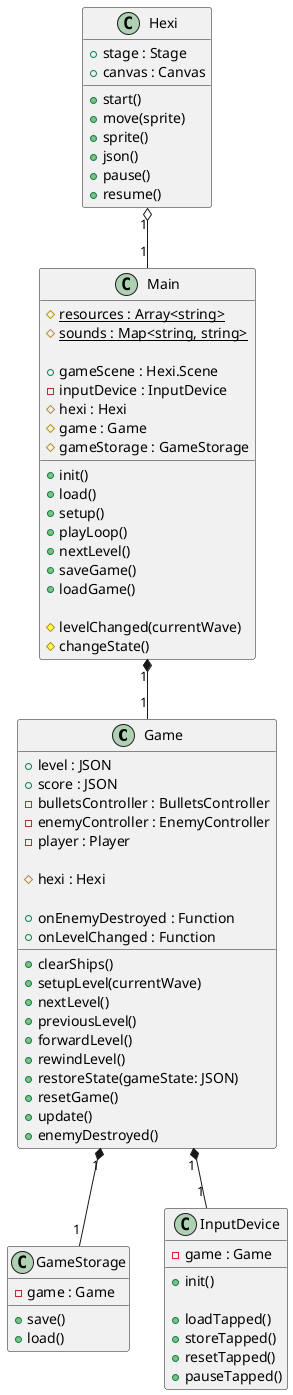 @startuml
class Game {
    + level : JSON
    + score : JSON
    - bulletsController : BulletsController
    - enemyController : EnemyController  
    - player : Player   

    # hexi : Hexi

    + onEnemyDestroyed : Function
    + onLevelChanged : Function

    + clearShips()
    + setupLevel(currentWave)
    + nextLevel()
    + previousLevel()
    + forwardLevel()
    + rewindLevel()
    + restoreState(gameState: JSON)
    + resetGame()
    + update()
    + enemyDestroyed()
}


class Main {
    # {static} resources : Array<string>
    # {static} sounds : Map<string, string>

    + gameScene : Hexi.Scene
    - inputDevice : InputDevice
    # hexi : Hexi
    # game : Game
    # gameStorage : GameStorage

    + init()
    + load()
    + setup()
    + playLoop()
    + nextLevel()
    + saveGame()
    + loadGame()

    # levelChanged(currentWave)
    # changeState()
}

class GameStorage {
    - game : Game

    + save()
    + load()
}

class InputDevice {
    - game : Game

    + init()

    + loadTapped()
    + storeTapped()
    + resetTapped()
    + pauseTapped()
}

class Hexi {
    + stage : Stage
    + canvas : Canvas

    + start()
    + move(sprite)
    + sprite()
    + json()
    + pause()
    + resume()
}


Game "1" *-- "1" InputDevice
Game "1" *-- "1" GameStorage
Hexi "1" o-- "1" Main
Main "1" *-- "1" Game
@enduml